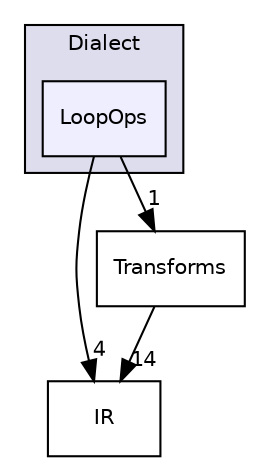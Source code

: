 digraph "include/mlir/Dialect/LoopOps" {
  bgcolor=transparent;
  compound=true
  node [ fontsize="10", fontname="Helvetica"];
  edge [ labelfontsize="10", labelfontname="Helvetica"];
  subgraph clusterdir_d07a6fac82475a065a3b2953573f00a0 {
    graph [ bgcolor="#ddddee", pencolor="black", label="Dialect" fontname="Helvetica", fontsize="10", URL="dir_d07a6fac82475a065a3b2953573f00a0.html"]
  dir_697d1abfea855495af56c72cdc9bd6ac [shape=box, label="LoopOps", style="filled", fillcolor="#eeeeff", pencolor="black", URL="dir_697d1abfea855495af56c72cdc9bd6ac.html"];
  }
  dir_84ef7c054b4edc3447cfba80cee80f65 [shape=box label="IR" URL="dir_84ef7c054b4edc3447cfba80cee80f65.html"];
  dir_ca4d1f3bc4cd42ba07a57ca86d19a1d6 [shape=box label="Transforms" URL="dir_ca4d1f3bc4cd42ba07a57ca86d19a1d6.html"];
  dir_697d1abfea855495af56c72cdc9bd6ac->dir_84ef7c054b4edc3447cfba80cee80f65 [headlabel="4", labeldistance=1.5 headhref="dir_000036_000032.html"];
  dir_697d1abfea855495af56c72cdc9bd6ac->dir_ca4d1f3bc4cd42ba07a57ca86d19a1d6 [headlabel="1", labeldistance=1.5 headhref="dir_000036_000013.html"];
  dir_ca4d1f3bc4cd42ba07a57ca86d19a1d6->dir_84ef7c054b4edc3447cfba80cee80f65 [headlabel="14", labeldistance=1.5 headhref="dir_000013_000032.html"];
}
